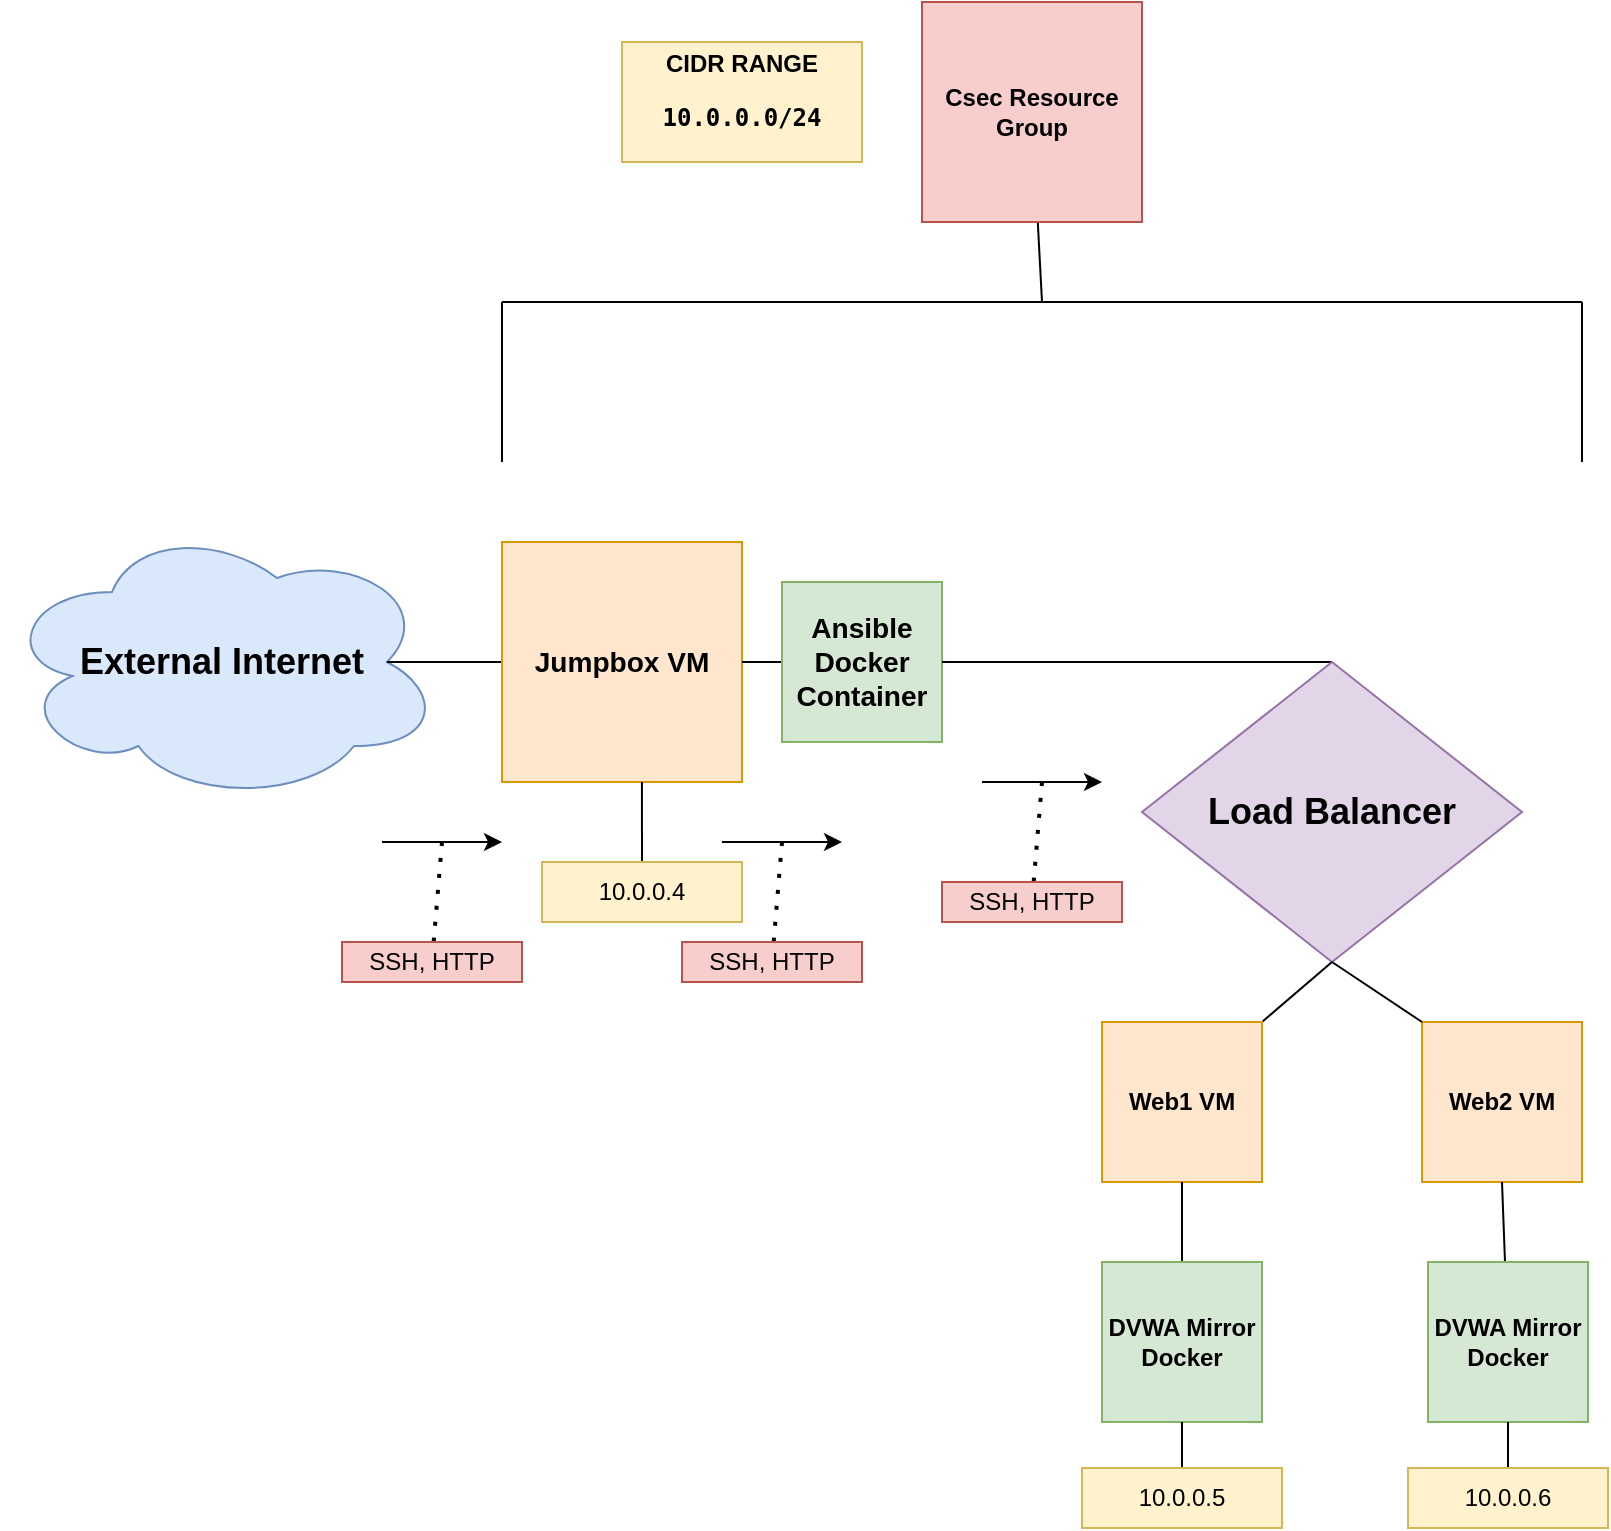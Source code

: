 <mxfile version="14.5.0" type="google"><diagram id="kWOcx0XcSWmfe6WAEFKj" name="Page-1"><mxGraphModel dx="1550" dy="835" grid="1" gridSize="10" guides="1" tooltips="1" connect="1" arrows="1" fold="1" page="1" pageScale="1" pageWidth="850" pageHeight="1100" math="0" shadow="0"><root><mxCell id="0"/><mxCell id="1" parent="0"/><mxCell id="VEGaPjjLrnTg9Uh4_sHT-1" value="&lt;h2&gt;External Internet&lt;/h2&gt;" style="ellipse;shape=cloud;whiteSpace=wrap;html=1;fillColor=#dae8fc;strokeColor=#6c8ebf;" vertex="1" parent="1"><mxGeometry x="10" y="350" width="220" height="140" as="geometry"/></mxCell><mxCell id="VEGaPjjLrnTg9Uh4_sHT-2" value="" style="endArrow=none;html=1;exitX=0.875;exitY=0.5;exitDx=0;exitDy=0;exitPerimeter=0;" edge="1" parent="1" source="VEGaPjjLrnTg9Uh4_sHT-1" target="VEGaPjjLrnTg9Uh4_sHT-3"><mxGeometry width="50" height="50" relative="1" as="geometry"><mxPoint x="400" y="450" as="sourcePoint"/><mxPoint x="300" y="420" as="targetPoint"/></mxGeometry></mxCell><mxCell id="VEGaPjjLrnTg9Uh4_sHT-3" value="&lt;h3&gt;Jumpbox VM&lt;/h3&gt;" style="whiteSpace=wrap;html=1;aspect=fixed;fillColor=#ffe6cc;strokeColor=#d79b00;" vertex="1" parent="1"><mxGeometry x="260" y="360" width="120" height="120" as="geometry"/></mxCell><mxCell id="VEGaPjjLrnTg9Uh4_sHT-4" value="" style="endArrow=none;html=1;exitX=1;exitY=0.5;exitDx=0;exitDy=0;" edge="1" parent="1" source="VEGaPjjLrnTg9Uh4_sHT-3" target="VEGaPjjLrnTg9Uh4_sHT-5"><mxGeometry width="50" height="50" relative="1" as="geometry"><mxPoint x="400" y="450" as="sourcePoint"/><mxPoint x="440" y="420" as="targetPoint"/></mxGeometry></mxCell><mxCell id="VEGaPjjLrnTg9Uh4_sHT-5" value="&lt;h3&gt;Ansible Docker Container&lt;/h3&gt;" style="whiteSpace=wrap;html=1;aspect=fixed;fillColor=#d5e8d4;strokeColor=#82b366;" vertex="1" parent="1"><mxGeometry x="400" y="380" width="80" height="80" as="geometry"/></mxCell><mxCell id="VEGaPjjLrnTg9Uh4_sHT-6" value="" style="endArrow=none;html=1;entryX=1;entryY=0.5;entryDx=0;entryDy=0;exitX=1;exitY=0.5;exitDx=0;exitDy=0;" edge="1" parent="1" target="VEGaPjjLrnTg9Uh4_sHT-5"><mxGeometry width="50" height="50" relative="1" as="geometry"><mxPoint x="675" y="420" as="sourcePoint"/><mxPoint x="450" y="400" as="targetPoint"/></mxGeometry></mxCell><mxCell id="VEGaPjjLrnTg9Uh4_sHT-8" value="&lt;h2&gt;Load Balancer&lt;/h2&gt;" style="rhombus;whiteSpace=wrap;html=1;fillColor=#e1d5e7;strokeColor=#9673a6;" vertex="1" parent="1"><mxGeometry x="580" y="420" width="190" height="150" as="geometry"/></mxCell><mxCell id="VEGaPjjLrnTg9Uh4_sHT-9" value="" style="endArrow=none;html=1;exitX=0.5;exitY=1;exitDx=0;exitDy=0;entryX=1;entryY=0;entryDx=0;entryDy=0;" edge="1" parent="1" source="VEGaPjjLrnTg9Uh4_sHT-8" target="VEGaPjjLrnTg9Uh4_sHT-10"><mxGeometry width="50" height="50" relative="1" as="geometry"><mxPoint x="400" y="450" as="sourcePoint"/><mxPoint x="600" y="600" as="targetPoint"/></mxGeometry></mxCell><mxCell id="VEGaPjjLrnTg9Uh4_sHT-10" value="Web1 VM" style="whiteSpace=wrap;html=1;aspect=fixed;fillColor=#ffe6cc;strokeColor=#d79b00;fontStyle=1" vertex="1" parent="1"><mxGeometry x="560" y="600" width="80" height="80" as="geometry"/></mxCell><mxCell id="VEGaPjjLrnTg9Uh4_sHT-11" value="Web2 VM" style="whiteSpace=wrap;html=1;aspect=fixed;fillColor=#ffe6cc;strokeColor=#d79b00;fontStyle=1" vertex="1" parent="1"><mxGeometry x="720" y="600" width="80" height="80" as="geometry"/></mxCell><mxCell id="VEGaPjjLrnTg9Uh4_sHT-12" value="" style="endArrow=none;html=1;exitX=0.5;exitY=1;exitDx=0;exitDy=0;entryX=0;entryY=0;entryDx=0;entryDy=0;" edge="1" parent="1" source="VEGaPjjLrnTg9Uh4_sHT-8" target="VEGaPjjLrnTg9Uh4_sHT-11"><mxGeometry width="50" height="50" relative="1" as="geometry"><mxPoint x="400" y="450" as="sourcePoint"/><mxPoint x="450" y="400" as="targetPoint"/></mxGeometry></mxCell><mxCell id="VEGaPjjLrnTg9Uh4_sHT-13" value="" style="endArrow=none;html=1;exitX=0.5;exitY=1;exitDx=0;exitDy=0;" edge="1" parent="1" source="VEGaPjjLrnTg9Uh4_sHT-10"><mxGeometry width="50" height="50" relative="1" as="geometry"><mxPoint x="400" y="530" as="sourcePoint"/><mxPoint x="600" y="720" as="targetPoint"/></mxGeometry></mxCell><mxCell id="VEGaPjjLrnTg9Uh4_sHT-14" value="" style="endArrow=none;html=1;exitX=0.5;exitY=1;exitDx=0;exitDy=0;" edge="1" parent="1" source="VEGaPjjLrnTg9Uh4_sHT-11" target="VEGaPjjLrnTg9Uh4_sHT-15"><mxGeometry width="50" height="50" relative="1" as="geometry"><mxPoint x="400" y="530" as="sourcePoint"/><mxPoint x="763" y="720" as="targetPoint"/></mxGeometry></mxCell><mxCell id="VEGaPjjLrnTg9Uh4_sHT-15" value="&lt;div&gt;DVWA Mirror&lt;/div&gt;&lt;div&gt;Docker&lt;br&gt;&lt;/div&gt;" style="whiteSpace=wrap;html=1;aspect=fixed;fillColor=#d5e8d4;strokeColor=#82b366;fontStyle=1" vertex="1" parent="1"><mxGeometry x="723" y="720" width="80" height="80" as="geometry"/></mxCell><mxCell id="VEGaPjjLrnTg9Uh4_sHT-16" value="&lt;div&gt;DVWA Mirror&lt;/div&gt;&lt;div&gt;Docker&lt;br&gt;&lt;/div&gt;" style="whiteSpace=wrap;html=1;aspect=fixed;fillColor=#d5e8d4;strokeColor=#82b366;fontStyle=1" vertex="1" parent="1"><mxGeometry x="560" y="720" width="80" height="80" as="geometry"/></mxCell><mxCell id="VEGaPjjLrnTg9Uh4_sHT-17" value="" style="endArrow=none;html=1;" edge="1" parent="1"><mxGeometry width="50" height="50" relative="1" as="geometry"><mxPoint x="260" y="320" as="sourcePoint"/><mxPoint x="260" y="240" as="targetPoint"/></mxGeometry></mxCell><mxCell id="VEGaPjjLrnTg9Uh4_sHT-18" value="" style="endArrow=none;html=1;" edge="1" parent="1"><mxGeometry width="50" height="50" relative="1" as="geometry"><mxPoint x="260" y="240" as="sourcePoint"/><mxPoint x="800" y="240" as="targetPoint"/></mxGeometry></mxCell><mxCell id="VEGaPjjLrnTg9Uh4_sHT-20" value="" style="endArrow=none;html=1;" edge="1" parent="1"><mxGeometry width="50" height="50" relative="1" as="geometry"><mxPoint x="800" y="320" as="sourcePoint"/><mxPoint x="800" y="240" as="targetPoint"/></mxGeometry></mxCell><mxCell id="VEGaPjjLrnTg9Uh4_sHT-21" value="" style="endArrow=none;html=1;" edge="1" parent="1" target="VEGaPjjLrnTg9Uh4_sHT-22"><mxGeometry width="50" height="50" relative="1" as="geometry"><mxPoint x="530" y="240" as="sourcePoint"/><mxPoint x="530" y="190" as="targetPoint"/></mxGeometry></mxCell><mxCell id="VEGaPjjLrnTg9Uh4_sHT-22" value="Csec Resource Group" style="whiteSpace=wrap;html=1;aspect=fixed;fontStyle=1;fillColor=#f8cecc;strokeColor=#b85450;" vertex="1" parent="1"><mxGeometry x="470" y="90" width="110" height="110" as="geometry"/></mxCell><mxCell id="VEGaPjjLrnTg9Uh4_sHT-25" value="" style="endArrow=none;html=1;exitX=0.5;exitY=0;exitDx=0;exitDy=0;entryX=0.583;entryY=1;entryDx=0;entryDy=0;entryPerimeter=0;" edge="1" parent="1" source="VEGaPjjLrnTg9Uh4_sHT-26" target="VEGaPjjLrnTg9Uh4_sHT-3"><mxGeometry width="50" height="50" relative="1" as="geometry"><mxPoint x="335" y="520" as="sourcePoint"/><mxPoint x="330" y="497" as="targetPoint"/></mxGeometry></mxCell><mxCell id="VEGaPjjLrnTg9Uh4_sHT-26" value="10.0.0.4" style="rounded=0;whiteSpace=wrap;html=1;fillColor=#fff2cc;strokeColor=#d6b656;" vertex="1" parent="1"><mxGeometry x="280" y="520" width="100" height="30" as="geometry"/></mxCell><mxCell id="VEGaPjjLrnTg9Uh4_sHT-27" value="" style="endArrow=none;html=1;exitX=0.5;exitY=0;exitDx=0;exitDy=0;" edge="1" parent="1" source="VEGaPjjLrnTg9Uh4_sHT-28"><mxGeometry width="50" height="50" relative="1" as="geometry"><mxPoint x="605" y="823" as="sourcePoint"/><mxPoint x="600" y="800" as="targetPoint"/></mxGeometry></mxCell><mxCell id="VEGaPjjLrnTg9Uh4_sHT-28" value="10.0.0.5" style="rounded=0;whiteSpace=wrap;html=1;fillColor=#fff2cc;strokeColor=#d6b656;" vertex="1" parent="1"><mxGeometry x="550" y="823" width="100" height="30" as="geometry"/></mxCell><mxCell id="VEGaPjjLrnTg9Uh4_sHT-29" value="" style="endArrow=none;html=1;exitX=0.5;exitY=0;exitDx=0;exitDy=0;" edge="1" parent="1" source="VEGaPjjLrnTg9Uh4_sHT-30"><mxGeometry width="50" height="50" relative="1" as="geometry"><mxPoint x="768" y="823" as="sourcePoint"/><mxPoint x="763" y="800" as="targetPoint"/></mxGeometry></mxCell><mxCell id="VEGaPjjLrnTg9Uh4_sHT-30" value="10.0.0.6" style="rounded=0;whiteSpace=wrap;html=1;fillColor=#fff2cc;strokeColor=#d6b656;" vertex="1" parent="1"><mxGeometry x="713" y="823" width="100" height="30" as="geometry"/></mxCell><mxCell id="VEGaPjjLrnTg9Uh4_sHT-31" value="" style="endArrow=classic;html=1;" edge="1" parent="1"><mxGeometry width="50" height="50" relative="1" as="geometry"><mxPoint x="200" y="510" as="sourcePoint"/><mxPoint x="260" y="510" as="targetPoint"/></mxGeometry></mxCell><mxCell id="VEGaPjjLrnTg9Uh4_sHT-32" value="" style="endArrow=none;dashed=1;html=1;dashPattern=1 3;strokeWidth=2;" edge="1" parent="1" target="VEGaPjjLrnTg9Uh4_sHT-33"><mxGeometry width="50" height="50" relative="1" as="geometry"><mxPoint x="230" y="510" as="sourcePoint"/><mxPoint x="230" y="550" as="targetPoint"/></mxGeometry></mxCell><mxCell id="VEGaPjjLrnTg9Uh4_sHT-33" value="SSH, HTTP" style="rounded=0;whiteSpace=wrap;html=1;fillColor=#f8cecc;strokeColor=#b85450;" vertex="1" parent="1"><mxGeometry x="180" y="560" width="90" height="20" as="geometry"/></mxCell><mxCell id="VEGaPjjLrnTg9Uh4_sHT-34" value="" style="endArrow=classic;html=1;" edge="1" parent="1"><mxGeometry width="50" height="50" relative="1" as="geometry"><mxPoint x="370" y="510" as="sourcePoint"/><mxPoint x="430" y="510" as="targetPoint"/></mxGeometry></mxCell><mxCell id="VEGaPjjLrnTg9Uh4_sHT-35" value="" style="endArrow=none;dashed=1;html=1;dashPattern=1 3;strokeWidth=2;" edge="1" parent="1" target="VEGaPjjLrnTg9Uh4_sHT-36"><mxGeometry width="50" height="50" relative="1" as="geometry"><mxPoint x="400" y="510" as="sourcePoint"/><mxPoint x="400" y="550" as="targetPoint"/></mxGeometry></mxCell><mxCell id="VEGaPjjLrnTg9Uh4_sHT-36" value="SSH, HTTP" style="rounded=0;whiteSpace=wrap;html=1;fillColor=#f8cecc;strokeColor=#b85450;" vertex="1" parent="1"><mxGeometry x="350" y="560" width="90" height="20" as="geometry"/></mxCell><mxCell id="VEGaPjjLrnTg9Uh4_sHT-37" value="" style="endArrow=classic;html=1;" edge="1" parent="1"><mxGeometry width="50" height="50" relative="1" as="geometry"><mxPoint x="500" y="480" as="sourcePoint"/><mxPoint x="560" y="480" as="targetPoint"/></mxGeometry></mxCell><mxCell id="VEGaPjjLrnTg9Uh4_sHT-38" value="" style="endArrow=none;dashed=1;html=1;dashPattern=1 3;strokeWidth=2;" edge="1" parent="1" target="VEGaPjjLrnTg9Uh4_sHT-39"><mxGeometry width="50" height="50" relative="1" as="geometry"><mxPoint x="530" y="480" as="sourcePoint"/><mxPoint x="530" y="520" as="targetPoint"/></mxGeometry></mxCell><mxCell id="VEGaPjjLrnTg9Uh4_sHT-39" value="SSH, HTTP" style="rounded=0;whiteSpace=wrap;html=1;fillColor=#f8cecc;strokeColor=#b85450;" vertex="1" parent="1"><mxGeometry x="480" y="530" width="90" height="20" as="geometry"/></mxCell><mxCell id="VEGaPjjLrnTg9Uh4_sHT-41" value="&lt;div&gt;CIDR RANGE&lt;/div&gt;&lt;div&gt;&lt;pre&gt;10.0.0.0/24&lt;/pre&gt;&lt;/div&gt;" style="rounded=0;whiteSpace=wrap;html=1;fillColor=#fff2cc;strokeColor=#d6b656;fontStyle=1" vertex="1" parent="1"><mxGeometry x="320" y="110" width="120" height="60" as="geometry"/></mxCell></root></mxGraphModel></diagram></mxfile>